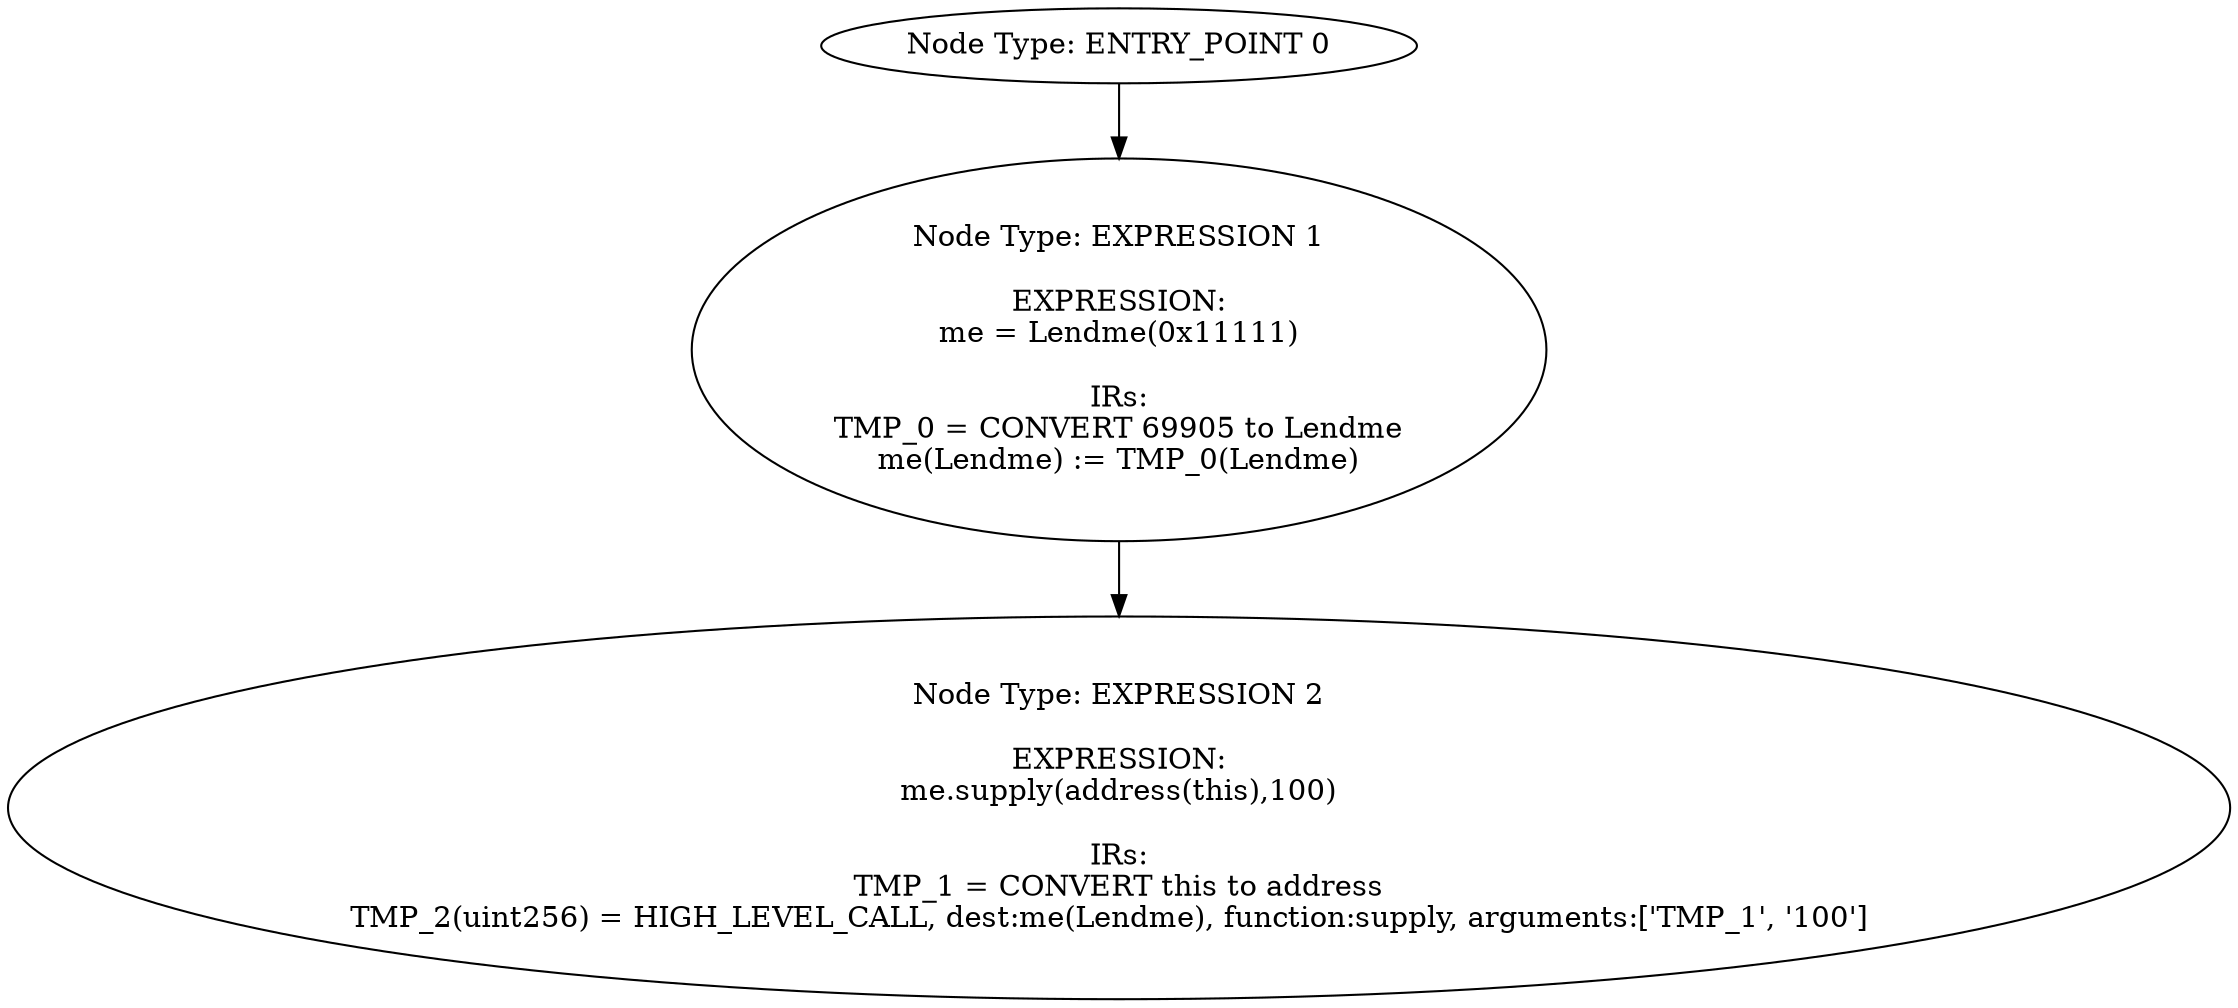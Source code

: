 digraph{
0[label="Node Type: ENTRY_POINT 0
"];
0->1;
1[label="Node Type: EXPRESSION 1

EXPRESSION:
me = Lendme(0x11111)

IRs:
TMP_0 = CONVERT 69905 to Lendme
me(Lendme) := TMP_0(Lendme)"];
1->2;
2[label="Node Type: EXPRESSION 2

EXPRESSION:
me.supply(address(this),100)

IRs:
TMP_1 = CONVERT this to address
TMP_2(uint256) = HIGH_LEVEL_CALL, dest:me(Lendme), function:supply, arguments:['TMP_1', '100']  "];
}
